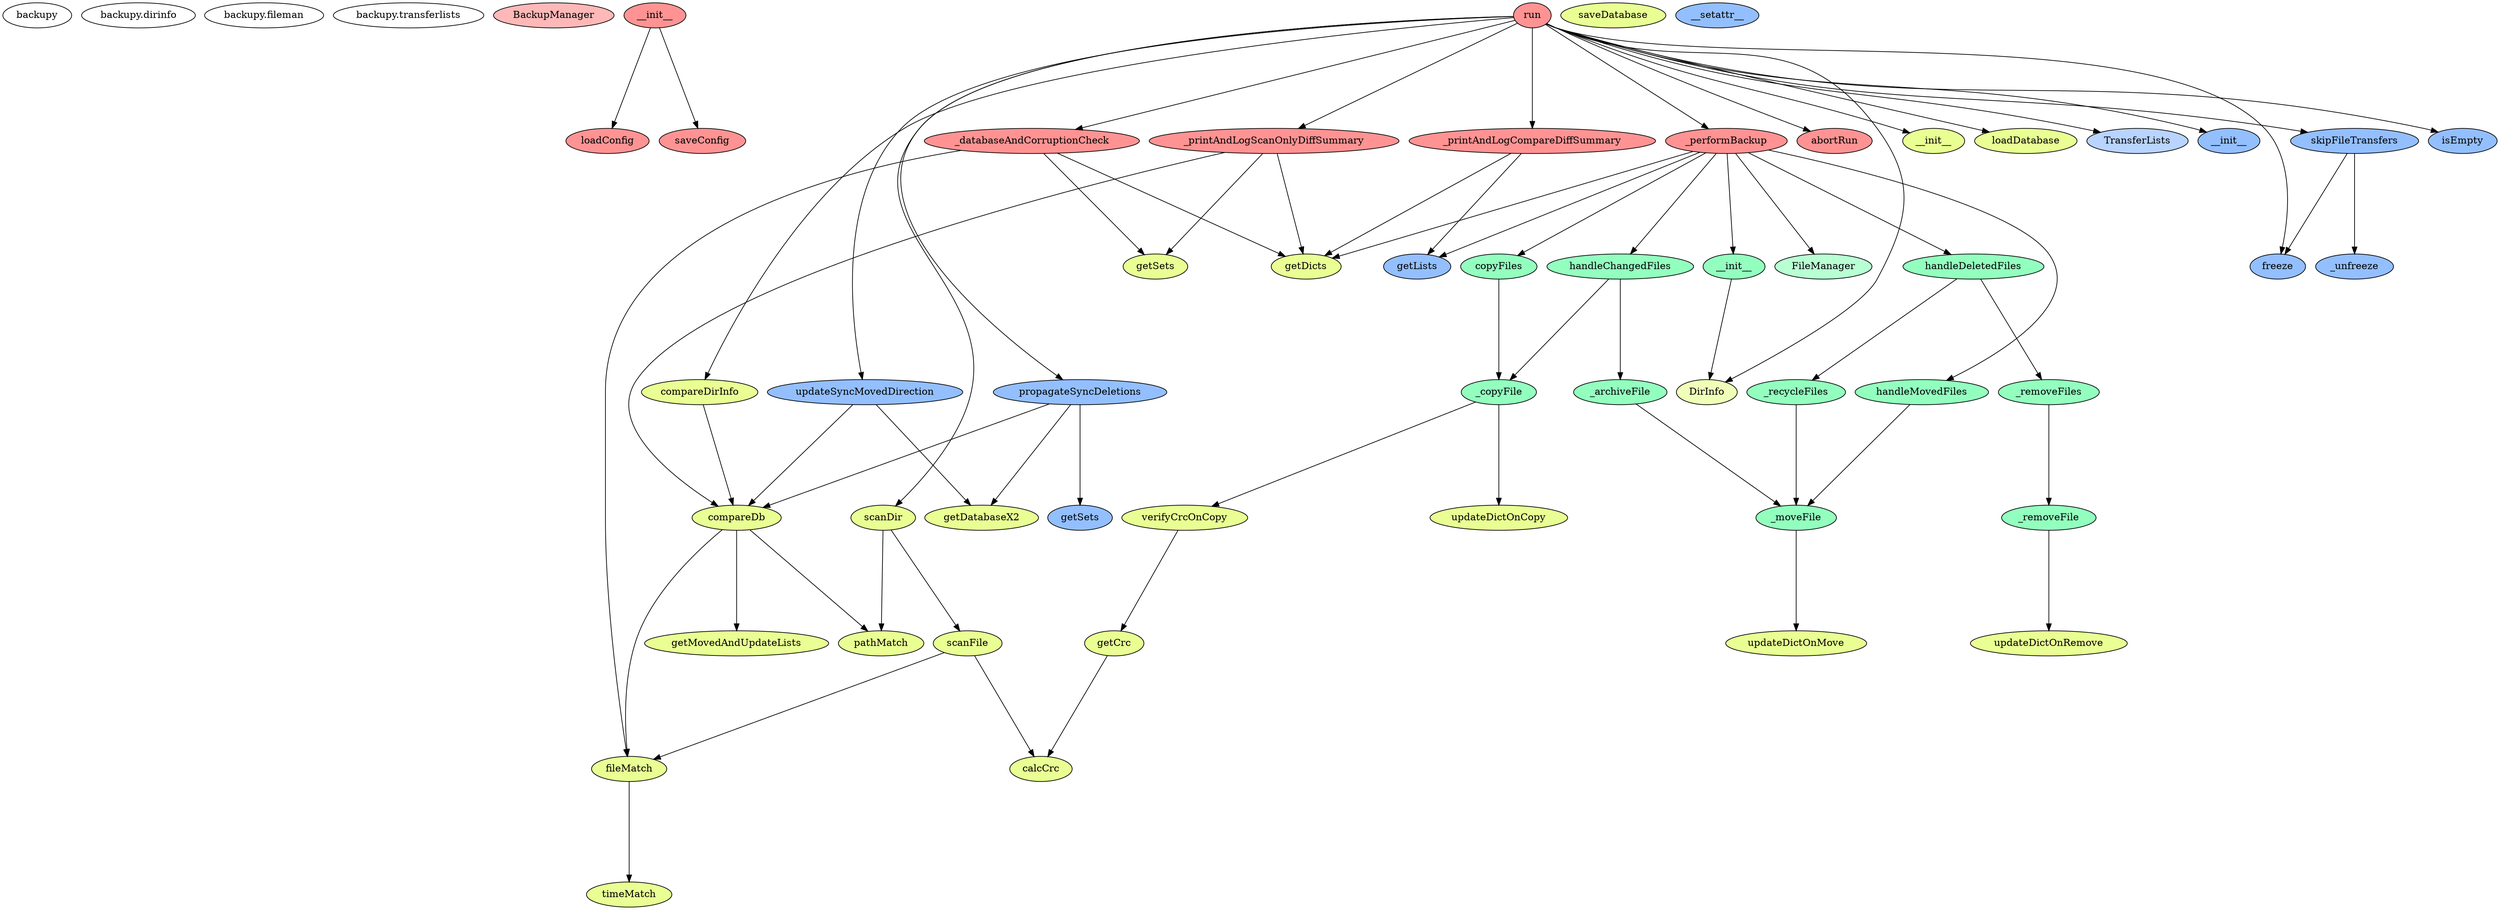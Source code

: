 digraph G {
    graph [rankdir=TB, clusterrank="global", concentrate=false, ranksep="2", nodesep="0.2"];
    overlap=false;
    splines=true;
    subgraph cluster_G {

        graph [style="filled,rounded",fillcolor="#80808018", label=""];
        backupy [label="backupy", style="filled", fillcolor="#ffffffb2", fontcolor="#000000", group="0"];
        backupy__dirinfo [label="backupy.dirinfo", style="filled", fillcolor="#ffffffb2", fontcolor="#000000", group="1"];
        backupy__fileman [label="backupy.fileman", style="filled", fillcolor="#ffffffb2", fontcolor="#000000", group="2"];
        backupy__transferlists [label="backupy.transferlists", style="filled", fillcolor="#ffffffb2", fontcolor="#000000", group="3"];
        subgraph cluster_backupy__backupman {

            graph [style="filled,rounded",fillcolor="#80808018", label="backupy.backupman"];
            backupy__backupman__BackupManager [label="BackupManager", style="filled", fillcolor="#ff9999b2", fontcolor="#000000", group="0"];
            subgraph cluster_backupy__backupman__BackupManager {

                graph [style="filled,rounded",fillcolor="#80808018", label="backupy.backupman.BackupManager"];
                backupy__backupman__BackupManager____init__ [label="__init__", style="filled", fillcolor="#ff6565b2", fontcolor="#000000", group="0"];
            }
            subgraph cluster_backupy__backupman__BackupManager {

                graph [style="filled,rounded",fillcolor="#80808018", label="backupy.backupman.BackupManager"];
                backupy__backupman__BackupManager___databaseAndCorruptionCheck [label="_databaseAndCorruptionCheck", style="filled", fillcolor="#ff6565b2", fontcolor="#000000", group="0"];
            }
            subgraph cluster_backupy__backupman__BackupManager {

                graph [style="filled,rounded",fillcolor="#80808018", label="backupy.backupman.BackupManager"];
                backupy__backupman__BackupManager___performBackup [label="_performBackup", style="filled", fillcolor="#ff6565b2", fontcolor="#000000", group="0"];
            }
            subgraph cluster_backupy__backupman__BackupManager {

                graph [style="filled,rounded",fillcolor="#80808018", label="backupy.backupman.BackupManager"];
                backupy__backupman__BackupManager___printAndLogCompareDiffSummary [label="_printAndLogCompareDiffSummary", style="filled", fillcolor="#ff6565b2", fontcolor="#000000", group="0"];
            }
            subgraph cluster_backupy__backupman__BackupManager {

                graph [style="filled,rounded",fillcolor="#80808018", label="backupy.backupman.BackupManager"];
                backupy__backupman__BackupManager___printAndLogScanOnlyDiffSummary [label="_printAndLogScanOnlyDiffSummary", style="filled", fillcolor="#ff6565b2", fontcolor="#000000", group="0"];
            }
            subgraph cluster_backupy__backupman__BackupManager {

                graph [style="filled,rounded",fillcolor="#80808018", label="backupy.backupman.BackupManager"];
                backupy__backupman__BackupManager__abortRun [label="abortRun", style="filled", fillcolor="#ff6565b2", fontcolor="#000000", group="0"];
            }
            subgraph cluster_backupy__backupman__BackupManager {

                graph [style="filled,rounded",fillcolor="#80808018", label="backupy.backupman.BackupManager"];
                backupy__backupman__BackupManager__loadConfig [label="loadConfig", style="filled", fillcolor="#ff6565b2", fontcolor="#000000", group="0"];
            }
            subgraph cluster_backupy__backupman__BackupManager {

                graph [style="filled,rounded",fillcolor="#80808018", label="backupy.backupman.BackupManager"];
                backupy__backupman__BackupManager__run [label="run", style="filled", fillcolor="#ff6565b2", fontcolor="#000000", group="0"];
            }
            subgraph cluster_backupy__backupman__BackupManager {

                graph [style="filled,rounded",fillcolor="#80808018", label="backupy.backupman.BackupManager"];
                backupy__backupman__BackupManager__saveConfig [label="saveConfig", style="filled", fillcolor="#ff6565b2", fontcolor="#000000", group="0"];
            }
        }
        subgraph cluster_backupy__dirinfo {

            graph [style="filled,rounded",fillcolor="#80808018", label="backupy.dirinfo"];
            backupy__dirinfo__DirInfo [label="DirInfo", style="filled", fillcolor="#eaff99b2", fontcolor="#000000", group="1"];
            subgraph cluster_backupy__dirinfo__DirInfo {

                graph [style="filled,rounded",fillcolor="#80808018", label="backupy.dirinfo.DirInfo"];
                backupy__dirinfo__DirInfo____init__ [label="__init__", style="filled", fillcolor="#e0ff65b2", fontcolor="#000000", group="1"];
            }
            subgraph cluster_backupy__dirinfo__DirInfo {

                graph [style="filled,rounded",fillcolor="#80808018", label="backupy.dirinfo.DirInfo"];
                backupy__dirinfo__DirInfo__calcCrc [label="calcCrc", style="filled", fillcolor="#e0ff65b2", fontcolor="#000000", group="1"];
            }
            subgraph cluster_backupy__dirinfo__DirInfo {

                graph [style="filled,rounded",fillcolor="#80808018", label="backupy.dirinfo.DirInfo"];
                backupy__dirinfo__DirInfo__compareDb [label="compareDb", style="filled", fillcolor="#e0ff65b2", fontcolor="#000000", group="1"];
            }
            subgraph cluster_backupy__dirinfo__DirInfo {

                graph [style="filled,rounded",fillcolor="#80808018", label="backupy.dirinfo.DirInfo"];
                backupy__dirinfo__DirInfo__compareDirInfo [label="compareDirInfo", style="filled", fillcolor="#e0ff65b2", fontcolor="#000000", group="1"];
            }
            subgraph cluster_backupy__dirinfo__DirInfo {

                graph [style="filled,rounded",fillcolor="#80808018", label="backupy.dirinfo.DirInfo"];
                backupy__dirinfo__DirInfo__fileMatch [label="fileMatch", style="filled", fillcolor="#e0ff65b2", fontcolor="#000000", group="1"];
            }
            subgraph cluster_backupy__dirinfo__DirInfo {

                graph [style="filled,rounded",fillcolor="#80808018", label="backupy.dirinfo.DirInfo"];
                backupy__dirinfo__DirInfo__getCrc [label="getCrc", style="filled", fillcolor="#e0ff65b2", fontcolor="#000000", group="1"];
            }
            subgraph cluster_backupy__dirinfo__DirInfo {

                graph [style="filled,rounded",fillcolor="#80808018", label="backupy.dirinfo.DirInfo"];
                backupy__dirinfo__DirInfo__getDatabaseX2 [label="getDatabaseX2", style="filled", fillcolor="#e0ff65b2", fontcolor="#000000", group="1"];
            }
            subgraph cluster_backupy__dirinfo__DirInfo {

                graph [style="filled,rounded",fillcolor="#80808018", label="backupy.dirinfo.DirInfo"];
                backupy__dirinfo__DirInfo__getDicts [label="getDicts", style="filled", fillcolor="#e0ff65b2", fontcolor="#000000", group="1"];
            }
            subgraph cluster_backupy__dirinfo__DirInfo {

                graph [style="filled,rounded",fillcolor="#80808018", label="backupy.dirinfo.DirInfo"];
                backupy__dirinfo__DirInfo__getMovedAndUpdateLists [label="getMovedAndUpdateLists", style="filled", fillcolor="#e0ff65b2", fontcolor="#000000", group="1"];
            }
            subgraph cluster_backupy__dirinfo__DirInfo {

                graph [style="filled,rounded",fillcolor="#80808018", label="backupy.dirinfo.DirInfo"];
                backupy__dirinfo__DirInfo__getSets [label="getSets", style="filled", fillcolor="#e0ff65b2", fontcolor="#000000", group="1"];
            }
            subgraph cluster_backupy__dirinfo__DirInfo {

                graph [style="filled,rounded",fillcolor="#80808018", label="backupy.dirinfo.DirInfo"];
                backupy__dirinfo__DirInfo__loadDatabase [label="loadDatabase", style="filled", fillcolor="#e0ff65b2", fontcolor="#000000", group="1"];
            }
            subgraph cluster_backupy__dirinfo__DirInfo {

                graph [style="filled,rounded",fillcolor="#80808018", label="backupy.dirinfo.DirInfo"];
                backupy__dirinfo__DirInfo__pathMatch [label="pathMatch", style="filled", fillcolor="#e0ff65b2", fontcolor="#000000", group="1"];
            }
            subgraph cluster_backupy__dirinfo__DirInfo {

                graph [style="filled,rounded",fillcolor="#80808018", label="backupy.dirinfo.DirInfo"];
                backupy__dirinfo__DirInfo__saveDatabase [label="saveDatabase", style="filled", fillcolor="#e0ff65b2", fontcolor="#000000", group="1"];
            }
            subgraph cluster_backupy__dirinfo__DirInfo {

                graph [style="filled,rounded",fillcolor="#80808018", label="backupy.dirinfo.DirInfo"];
                backupy__dirinfo__DirInfo__scanDir [label="scanDir", style="filled", fillcolor="#e0ff65b2", fontcolor="#000000", group="1"];
            }
            subgraph cluster_backupy__dirinfo__DirInfo {

                graph [style="filled,rounded",fillcolor="#80808018", label="backupy.dirinfo.DirInfo"];
                backupy__dirinfo__DirInfo__scanFile [label="scanFile", style="filled", fillcolor="#e0ff65b2", fontcolor="#000000", group="1"];
            }
            subgraph cluster_backupy__dirinfo__DirInfo {

                graph [style="filled,rounded",fillcolor="#80808018", label="backupy.dirinfo.DirInfo"];
                backupy__dirinfo__DirInfo__timeMatch [label="timeMatch", style="filled", fillcolor="#e0ff65b2", fontcolor="#000000", group="1"];
            }
            subgraph cluster_backupy__dirinfo__DirInfo {

                graph [style="filled,rounded",fillcolor="#80808018", label="backupy.dirinfo.DirInfo"];
                backupy__dirinfo__DirInfo__updateDictOnCopy [label="updateDictOnCopy", style="filled", fillcolor="#e0ff65b2", fontcolor="#000000", group="1"];
            }
            subgraph cluster_backupy__dirinfo__DirInfo {

                graph [style="filled,rounded",fillcolor="#80808018", label="backupy.dirinfo.DirInfo"];
                backupy__dirinfo__DirInfo__updateDictOnMove [label="updateDictOnMove", style="filled", fillcolor="#e0ff65b2", fontcolor="#000000", group="1"];
            }
            subgraph cluster_backupy__dirinfo__DirInfo {

                graph [style="filled,rounded",fillcolor="#80808018", label="backupy.dirinfo.DirInfo"];
                backupy__dirinfo__DirInfo__updateDictOnRemove [label="updateDictOnRemove", style="filled", fillcolor="#e0ff65b2", fontcolor="#000000", group="1"];
            }
            subgraph cluster_backupy__dirinfo__DirInfo {

                graph [style="filled,rounded",fillcolor="#80808018", label="backupy.dirinfo.DirInfo"];
                backupy__dirinfo__DirInfo__verifyCrcOnCopy [label="verifyCrcOnCopy", style="filled", fillcolor="#e0ff65b2", fontcolor="#000000", group="1"];
            }
        }
        subgraph cluster_backupy__fileman {

            graph [style="filled,rounded",fillcolor="#80808018", label="backupy.fileman"];
            backupy__fileman__FileManager [label="FileManager", style="filled", fillcolor="#99ffc1b2", fontcolor="#000000", group="2"];
            subgraph cluster_backupy__fileman__FileManager {

                graph [style="filled,rounded",fillcolor="#80808018", label="backupy.fileman.FileManager"];
                backupy__fileman__FileManager____init__ [label="__init__", style="filled", fillcolor="#65ffa3b2", fontcolor="#000000", group="2"];
            }
            subgraph cluster_backupy__fileman__FileManager {

                graph [style="filled,rounded",fillcolor="#80808018", label="backupy.fileman.FileManager"];
                backupy__fileman__FileManager___archiveFile [label="_archiveFile", style="filled", fillcolor="#65ffa3b2", fontcolor="#000000", group="2"];
            }
            subgraph cluster_backupy__fileman__FileManager {

                graph [style="filled,rounded",fillcolor="#80808018", label="backupy.fileman.FileManager"];
                backupy__fileman__FileManager___copyFile [label="_copyFile", style="filled", fillcolor="#65ffa3b2", fontcolor="#000000", group="2"];
            }
            subgraph cluster_backupy__fileman__FileManager {

                graph [style="filled,rounded",fillcolor="#80808018", label="backupy.fileman.FileManager"];
                backupy__fileman__FileManager___moveFile [label="_moveFile", style="filled", fillcolor="#65ffa3b2", fontcolor="#000000", group="2"];
            }
            subgraph cluster_backupy__fileman__FileManager {

                graph [style="filled,rounded",fillcolor="#80808018", label="backupy.fileman.FileManager"];
                backupy__fileman__FileManager___recycleFiles [label="_recycleFiles", style="filled", fillcolor="#65ffa3b2", fontcolor="#000000", group="2"];
            }
            subgraph cluster_backupy__fileman__FileManager {

                graph [style="filled,rounded",fillcolor="#80808018", label="backupy.fileman.FileManager"];
                backupy__fileman__FileManager___removeFile [label="_removeFile", style="filled", fillcolor="#65ffa3b2", fontcolor="#000000", group="2"];
            }
            subgraph cluster_backupy__fileman__FileManager {

                graph [style="filled,rounded",fillcolor="#80808018", label="backupy.fileman.FileManager"];
                backupy__fileman__FileManager___removeFiles [label="_removeFiles", style="filled", fillcolor="#65ffa3b2", fontcolor="#000000", group="2"];
            }
            subgraph cluster_backupy__fileman__FileManager {

                graph [style="filled,rounded",fillcolor="#80808018", label="backupy.fileman.FileManager"];
                backupy__fileman__FileManager__copyFiles [label="copyFiles", style="filled", fillcolor="#65ffa3b2", fontcolor="#000000", group="2"];
            }
            subgraph cluster_backupy__fileman__FileManager {

                graph [style="filled,rounded",fillcolor="#80808018", label="backupy.fileman.FileManager"];
                backupy__fileman__FileManager__handleChangedFiles [label="handleChangedFiles", style="filled", fillcolor="#65ffa3b2", fontcolor="#000000", group="2"];
            }
            subgraph cluster_backupy__fileman__FileManager {

                graph [style="filled,rounded",fillcolor="#80808018", label="backupy.fileman.FileManager"];
                backupy__fileman__FileManager__handleDeletedFiles [label="handleDeletedFiles", style="filled", fillcolor="#65ffa3b2", fontcolor="#000000", group="2"];
            }
            subgraph cluster_backupy__fileman__FileManager {

                graph [style="filled,rounded",fillcolor="#80808018", label="backupy.fileman.FileManager"];
                backupy__fileman__FileManager__handleMovedFiles [label="handleMovedFiles", style="filled", fillcolor="#65ffa3b2", fontcolor="#000000", group="2"];
            }
        }
        subgraph cluster_backupy__transferlists {

            graph [style="filled,rounded",fillcolor="#80808018", label="backupy.transferlists"];
            backupy__transferlists__TransferLists [label="TransferLists", style="filled", fillcolor="#99c1ffb2", fontcolor="#000000", group="3"];
            subgraph cluster_backupy__transferlists__TransferLists {

                graph [style="filled,rounded",fillcolor="#80808018", label="backupy.transferlists.TransferLists"];
                backupy__transferlists__TransferLists____init__ [label="__init__", style="filled", fillcolor="#65a3ffb2", fontcolor="#000000", group="3"];
            }
            subgraph cluster_backupy__transferlists__TransferLists {

                graph [style="filled,rounded",fillcolor="#80808018", label="backupy.transferlists.TransferLists"];
                backupy__transferlists__TransferLists____setattr__ [label="__setattr__", style="filled", fillcolor="#65a3ffb2", fontcolor="#000000", group="3"];
            }
            subgraph cluster_backupy__transferlists__TransferLists {

                graph [style="filled,rounded",fillcolor="#80808018", label="backupy.transferlists.TransferLists"];
                backupy__transferlists__TransferLists___unfreeze [label="_unfreeze", style="filled", fillcolor="#65a3ffb2", fontcolor="#000000", group="3"];
            }
            subgraph cluster_backupy__transferlists__TransferLists {

                graph [style="filled,rounded",fillcolor="#80808018", label="backupy.transferlists.TransferLists"];
                backupy__transferlists__TransferLists__freeze [label="freeze", style="filled", fillcolor="#65a3ffb2", fontcolor="#000000", group="3"];
            }
            subgraph cluster_backupy__transferlists__TransferLists {

                graph [style="filled,rounded",fillcolor="#80808018", label="backupy.transferlists.TransferLists"];
                backupy__transferlists__TransferLists__getLists [label="getLists", style="filled", fillcolor="#65a3ffb2", fontcolor="#000000", group="3"];
            }
            subgraph cluster_backupy__transferlists__TransferLists {

                graph [style="filled,rounded",fillcolor="#80808018", label="backupy.transferlists.TransferLists"];
                backupy__transferlists__TransferLists__getSets [label="getSets", style="filled", fillcolor="#65a3ffb2", fontcolor="#000000", group="3"];
            }
            subgraph cluster_backupy__transferlists__TransferLists {

                graph [style="filled,rounded",fillcolor="#80808018", label="backupy.transferlists.TransferLists"];
                backupy__transferlists__TransferLists__isEmpty [label="isEmpty", style="filled", fillcolor="#65a3ffb2", fontcolor="#000000", group="3"];
            }
            subgraph cluster_backupy__transferlists__TransferLists {

                graph [style="filled,rounded",fillcolor="#80808018", label="backupy.transferlists.TransferLists"];
                backupy__transferlists__TransferLists__propagateSyncDeletions [label="propagateSyncDeletions", style="filled", fillcolor="#65a3ffb2", fontcolor="#000000", group="3"];
            }
            subgraph cluster_backupy__transferlists__TransferLists {

                graph [style="filled,rounded",fillcolor="#80808018", label="backupy.transferlists.TransferLists"];
                backupy__transferlists__TransferLists__skipFileTransfers [label="skipFileTransfers", style="filled", fillcolor="#65a3ffb2", fontcolor="#000000", group="3"];
            }
            subgraph cluster_backupy__transferlists__TransferLists {

                graph [style="filled,rounded",fillcolor="#80808018", label="backupy.transferlists.TransferLists"];
                backupy__transferlists__TransferLists__updateSyncMovedDirection [label="updateSyncMovedDirection", style="filled", fillcolor="#65a3ffb2", fontcolor="#000000", group="3"];
            }
        }
    }
        backupy__backupman__BackupManager____init__ -> backupy__backupman__BackupManager__loadConfig [style="solid", color="#000000"];
        backupy__backupman__BackupManager____init__ -> backupy__backupman__BackupManager__saveConfig [style="solid", color="#000000"];
        backupy__backupman__BackupManager___databaseAndCorruptionCheck -> backupy__dirinfo__DirInfo__getDicts [style="solid", color="#000000"];
        backupy__backupman__BackupManager___databaseAndCorruptionCheck -> backupy__dirinfo__DirInfo__fileMatch [style="solid", color="#000000"];
        backupy__backupman__BackupManager___databaseAndCorruptionCheck -> backupy__dirinfo__DirInfo__getSets [style="solid", color="#000000"];
        backupy__backupman__BackupManager___printAndLogScanOnlyDiffSummary -> backupy__dirinfo__DirInfo__getDicts [style="solid", color="#000000"];
        backupy__backupman__BackupManager___printAndLogScanOnlyDiffSummary -> backupy__dirinfo__DirInfo__getSets [style="solid", color="#000000"];
        backupy__backupman__BackupManager___printAndLogScanOnlyDiffSummary -> backupy__dirinfo__DirInfo__compareDb [style="solid", color="#000000"];
        backupy__backupman__BackupManager___printAndLogCompareDiffSummary -> backupy__dirinfo__DirInfo__getDicts [style="solid", color="#000000"];
        backupy__backupman__BackupManager___printAndLogCompareDiffSummary -> backupy__transferlists__TransferLists__getLists [style="solid", color="#000000"];
        backupy__backupman__BackupManager___performBackup -> backupy__fileman__FileManager____init__ [style="solid", color="#000000"];
        backupy__backupman__BackupManager___performBackup -> backupy__fileman__FileManager__copyFiles [style="solid", color="#000000"];
        backupy__backupman__BackupManager___performBackup -> backupy__fileman__FileManager__handleMovedFiles [style="solid", color="#000000"];
        backupy__backupman__BackupManager___performBackup -> backupy__fileman__FileManager__handleChangedFiles [style="solid", color="#000000"];
        backupy__backupman__BackupManager___performBackup -> backupy__dirinfo__DirInfo__getDicts [style="solid", color="#000000"];
        backupy__backupman__BackupManager___performBackup -> backupy__transferlists__TransferLists__getLists [style="solid", color="#000000"];
        backupy__backupman__BackupManager___performBackup -> backupy__fileman__FileManager [style="solid", color="#000000"];
        backupy__backupman__BackupManager___performBackup -> backupy__fileman__FileManager__handleDeletedFiles [style="solid", color="#000000"];
        backupy__backupman__BackupManager__run -> backupy__dirinfo__DirInfo__loadDatabase [style="solid", color="#000000"];
        backupy__backupman__BackupManager__run -> backupy__transferlists__TransferLists____init__ [style="solid", color="#000000"];
        backupy__backupman__BackupManager__run -> backupy__dirinfo__DirInfo____init__ [style="solid", color="#000000"];
        backupy__backupman__BackupManager__run -> backupy__dirinfo__DirInfo__scanDir [style="solid", color="#000000"];
        backupy__backupman__BackupManager__run -> backupy__transferlists__TransferLists__freeze [style="solid", color="#000000"];
        backupy__backupman__BackupManager__run -> backupy__transferlists__TransferLists__isEmpty [style="solid", color="#000000"];
        backupy__backupman__BackupManager__run -> backupy__dirinfo__DirInfo__compareDirInfo [style="solid", color="#000000"];
        backupy__backupman__BackupManager__run -> backupy__backupman__BackupManager___printAndLogScanOnlyDiffSummary [style="solid", color="#000000"];
        backupy__backupman__BackupManager__run -> backupy__transferlists__TransferLists__updateSyncMovedDirection [style="solid", color="#000000"];
        backupy__backupman__BackupManager__run -> backupy__transferlists__TransferLists__propagateSyncDeletions [style="solid", color="#000000"];
        backupy__backupman__BackupManager__run -> backupy__backupman__BackupManager___performBackup [style="solid", color="#000000"];
        backupy__backupman__BackupManager__run -> backupy__backupman__BackupManager___databaseAndCorruptionCheck [style="solid", color="#000000"];
        backupy__backupman__BackupManager__run -> backupy__dirinfo__DirInfo [style="solid", color="#000000"];
        backupy__backupman__BackupManager__run -> backupy__transferlists__TransferLists__skipFileTransfers [style="solid", color="#000000"];
        backupy__backupman__BackupManager__run -> backupy__backupman__BackupManager__abortRun [style="solid", color="#000000"];
        backupy__backupman__BackupManager__run -> backupy__backupman__BackupManager___printAndLogCompareDiffSummary [style="solid", color="#000000"];
        backupy__backupman__BackupManager__run -> backupy__transferlists__TransferLists [style="solid", color="#000000"];
        backupy__dirinfo__DirInfo__verifyCrcOnCopy -> backupy__dirinfo__DirInfo__getCrc [style="solid", color="#000000"];
        backupy__dirinfo__DirInfo__getCrc -> backupy__dirinfo__DirInfo__calcCrc [style="solid", color="#000000"];
        backupy__dirinfo__DirInfo__fileMatch -> backupy__dirinfo__DirInfo__timeMatch [style="solid", color="#000000"];
        backupy__dirinfo__DirInfo__scanDir -> backupy__dirinfo__DirInfo__pathMatch [style="solid", color="#000000"];
        backupy__dirinfo__DirInfo__scanDir -> backupy__dirinfo__DirInfo__scanFile [style="solid", color="#000000"];
        backupy__dirinfo__DirInfo__scanFile -> backupy__dirinfo__DirInfo__calcCrc [style="solid", color="#000000"];
        backupy__dirinfo__DirInfo__scanFile -> backupy__dirinfo__DirInfo__fileMatch [style="solid", color="#000000"];
        backupy__dirinfo__DirInfo__compareDb -> backupy__dirinfo__DirInfo__pathMatch [style="solid", color="#000000"];
        backupy__dirinfo__DirInfo__compareDb -> backupy__dirinfo__DirInfo__getMovedAndUpdateLists [style="solid", color="#000000"];
        backupy__dirinfo__DirInfo__compareDb -> backupy__dirinfo__DirInfo__fileMatch [style="solid", color="#000000"];
        backupy__dirinfo__DirInfo__compareDirInfo -> backupy__dirinfo__DirInfo__compareDb [style="solid", color="#000000"];
        backupy__fileman__FileManager____init__ -> backupy__dirinfo__DirInfo [style="solid", color="#000000"];
        backupy__fileman__FileManager___removeFile -> backupy__dirinfo__DirInfo__updateDictOnRemove [style="solid", color="#000000"];
        backupy__fileman__FileManager___copyFile -> backupy__dirinfo__DirInfo__verifyCrcOnCopy [style="solid", color="#000000"];
        backupy__fileman__FileManager___copyFile -> backupy__dirinfo__DirInfo__updateDictOnCopy [style="solid", color="#000000"];
        backupy__fileman__FileManager___moveFile -> backupy__dirinfo__DirInfo__updateDictOnMove [style="solid", color="#000000"];
        backupy__fileman__FileManager___removeFiles -> backupy__fileman__FileManager___removeFile [style="solid", color="#000000"];
        backupy__fileman__FileManager__copyFiles -> backupy__fileman__FileManager___copyFile [style="solid", color="#000000"];
        backupy__fileman__FileManager___recycleFiles -> backupy__fileman__FileManager___moveFile [style="solid", color="#000000"];
        backupy__fileman__FileManager__handleDeletedFiles -> backupy__fileman__FileManager___recycleFiles [style="solid", color="#000000"];
        backupy__fileman__FileManager__handleDeletedFiles -> backupy__fileman__FileManager___removeFiles [style="solid", color="#000000"];
        backupy__fileman__FileManager__handleMovedFiles -> backupy__fileman__FileManager___moveFile [style="solid", color="#000000"];
        backupy__fileman__FileManager___archiveFile -> backupy__fileman__FileManager___moveFile [style="solid", color="#000000"];
        backupy__fileman__FileManager__handleChangedFiles -> backupy__fileman__FileManager___copyFile [style="solid", color="#000000"];
        backupy__fileman__FileManager__handleChangedFiles -> backupy__fileman__FileManager___archiveFile [style="solid", color="#000000"];
        backupy__transferlists__TransferLists__skipFileTransfers -> backupy__transferlists__TransferLists__freeze [style="solid", color="#000000"];
        backupy__transferlists__TransferLists__skipFileTransfers -> backupy__transferlists__TransferLists___unfreeze [style="solid", color="#000000"];
        backupy__transferlists__TransferLists__propagateSyncDeletions -> backupy__dirinfo__DirInfo__compareDb [style="solid", color="#000000"];
        backupy__transferlists__TransferLists__propagateSyncDeletions -> backupy__dirinfo__DirInfo__getDatabaseX2 [style="solid", color="#000000"];
        backupy__transferlists__TransferLists__propagateSyncDeletions -> backupy__transferlists__TransferLists__getSets [style="solid", color="#000000"];
        backupy__transferlists__TransferLists__updateSyncMovedDirection -> backupy__dirinfo__DirInfo__compareDb [style="solid", color="#000000"];
        backupy__transferlists__TransferLists__updateSyncMovedDirection -> backupy__dirinfo__DirInfo__getDatabaseX2 [style="solid", color="#000000"];
    }
